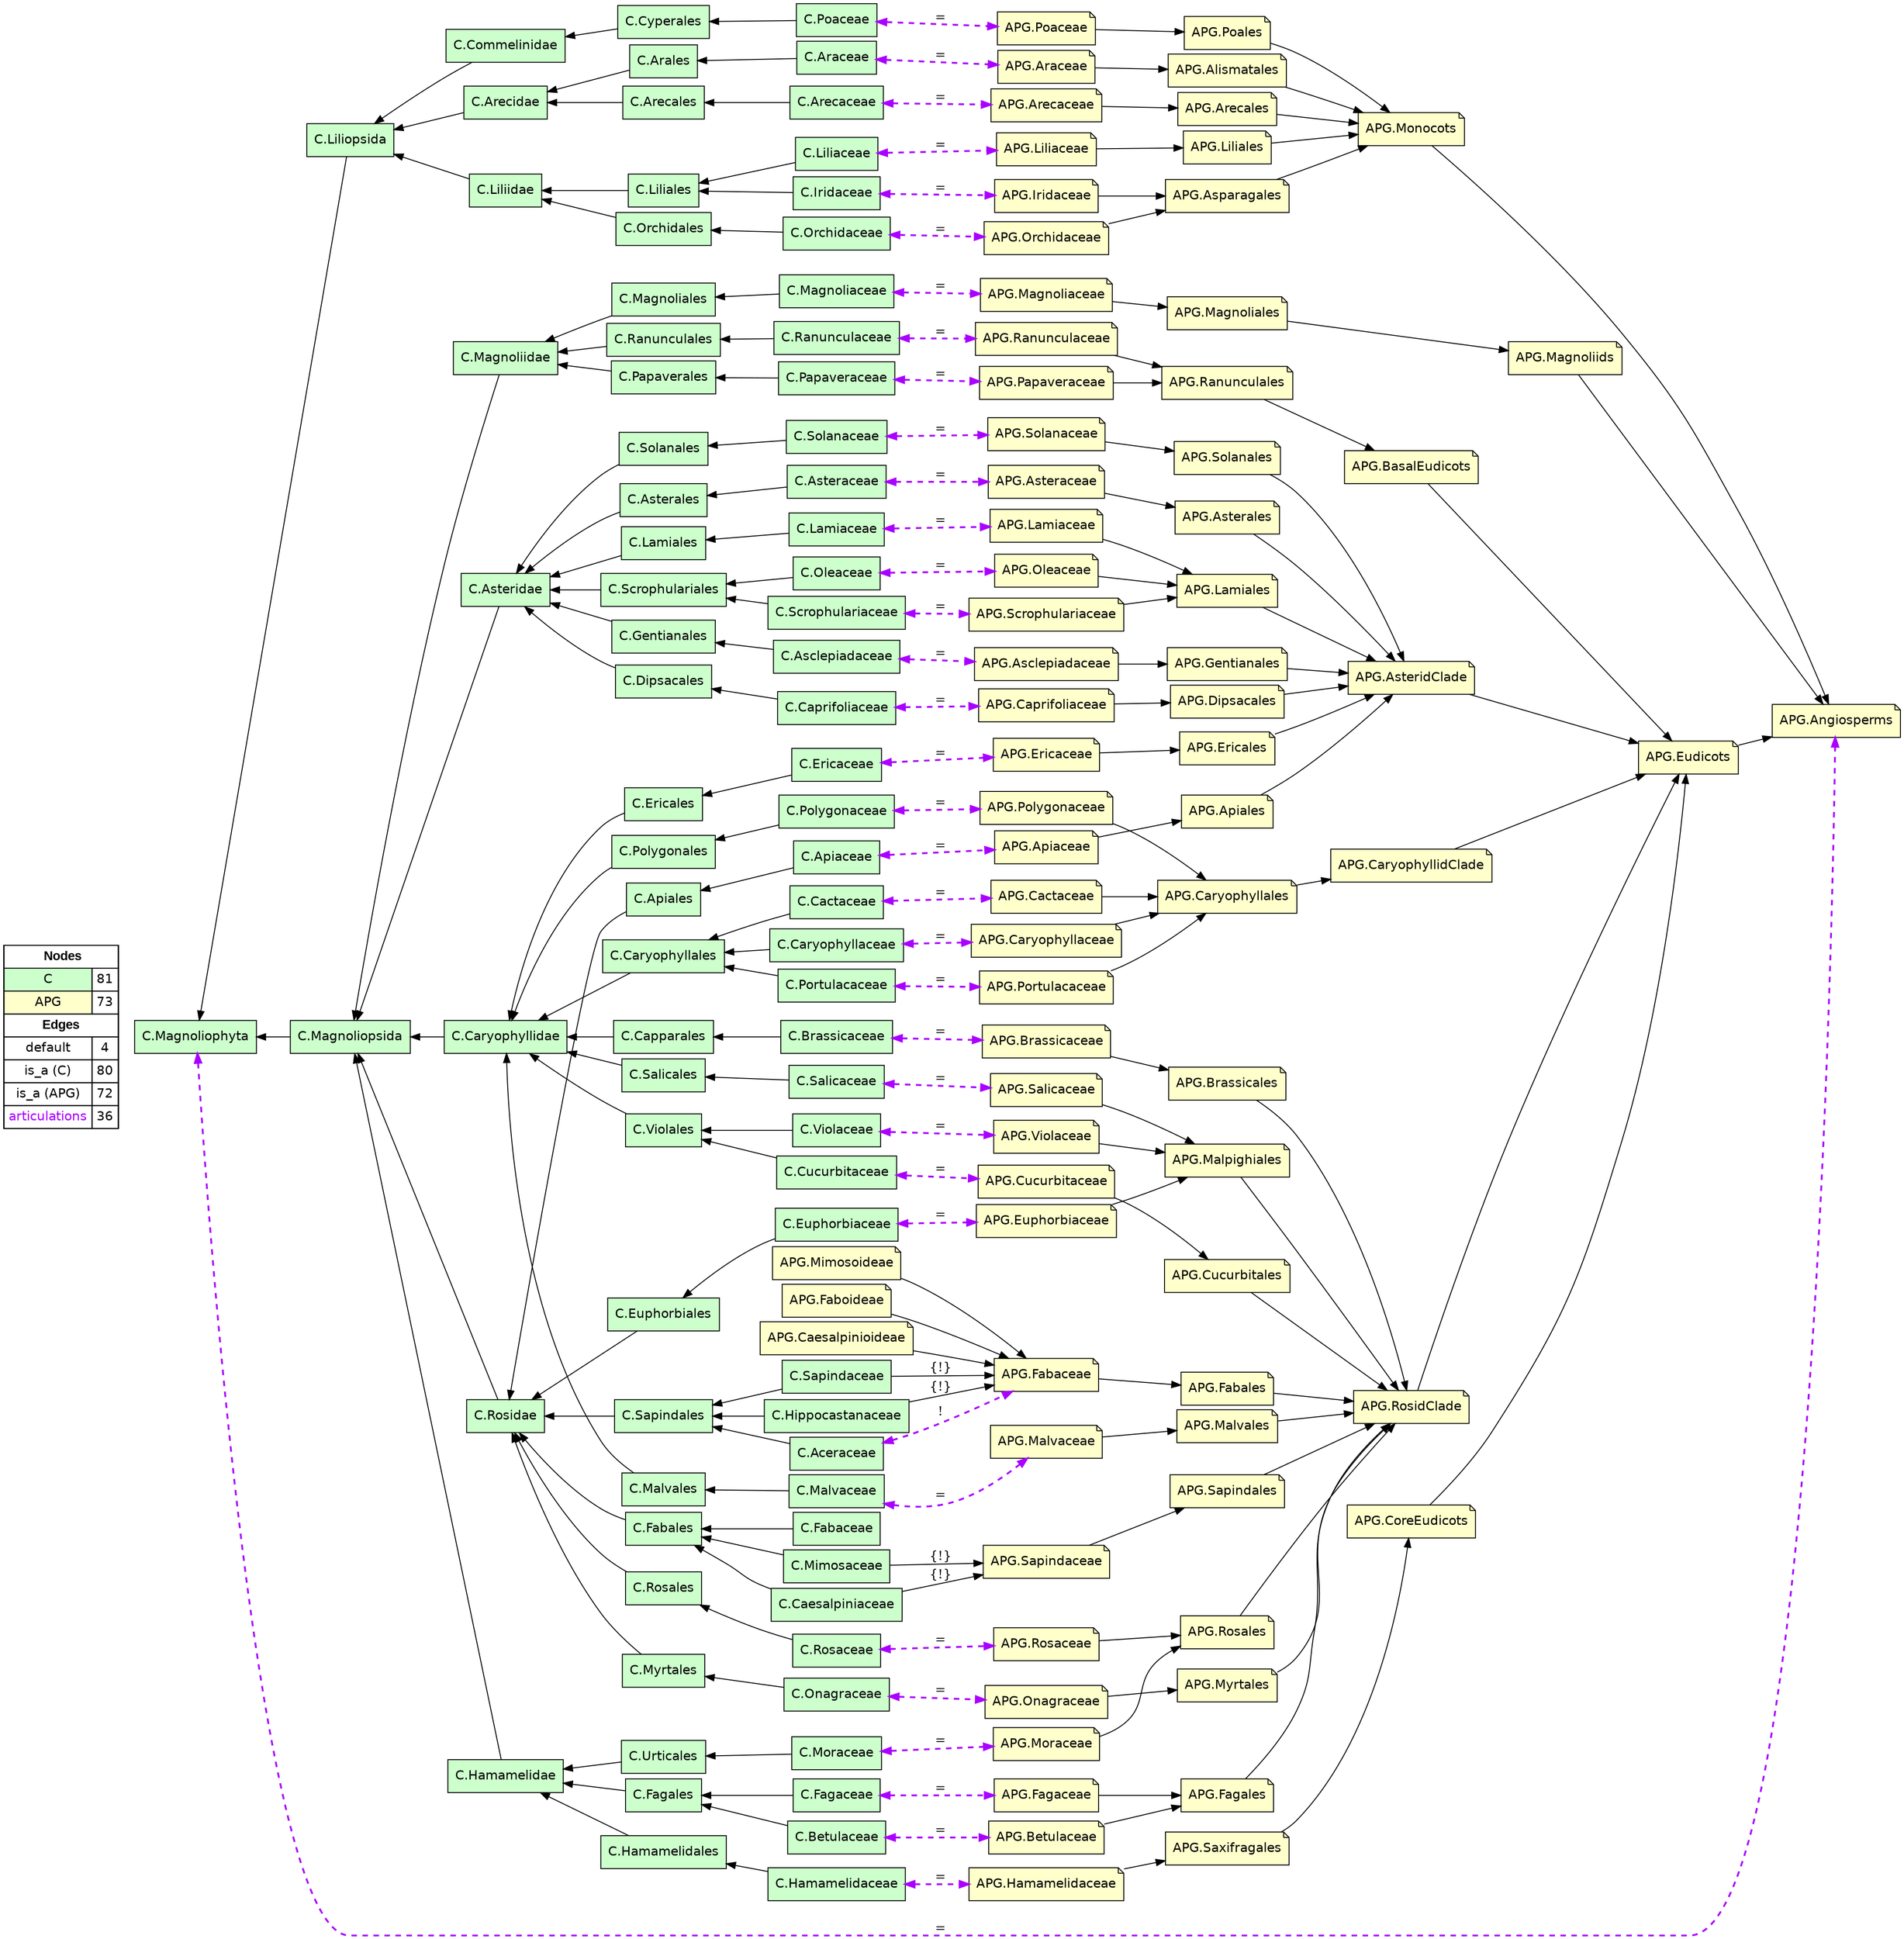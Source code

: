 digraph{
rankdir=LR
node[shape=circle style=filled fillcolor="#FFFFFF"] 
node[shape=box style=filled fillcolor="#CCFFCC" fontname="helvetica"] 
"C.Sapindales"
"C.Asclepiadaceae"
"C.Ericales"
"C.Cyperales"
"C.Euphorbiales"
"C.Iridaceae"
"C.Asteridae"
"C.Gentianales"
"C.Myrtales"
"C.Rosales"
"C.Fabales"
"C.Orchidales"
"C.Betulaceae"
"C.Liliaceae"
"C.Malvales"
"C.Asteraceae"
"C.Rosidae"
"C.Salicaceae"
"C.Hippocastanaceae"
"C.Ranunculales"
"C.Violales"
"C.Hamamelidales"
"C.Euphorbiaceae"
"C.Hamamelidae"
"C.Magnoliidae"
"C.Apiaceae"
"C.Malvaceae"
"C.Arecales"
"C.Magnoliophyta"
"C.Liliopsida"
"C.Brassicaceae"
"C.Violaceae"
"C.Capparales"
"C.Magnoliopsida"
"C.Solanaceae"
"C.Caryophyllaceae"
"C.Salicales"
"C.Liliidae"
"C.Moraceae"
"C.Dipsacales"
"C.Ericaceae"
"C.Magnoliales"
"C.Araceae"
"C.Caryophyllidae"
"C.Scrophulariales"
"C.Arales"
"C.Solanales"
"C.Magnoliaceae"
"C.Fagales"
"C.Scrophulariaceae"
"C.Rosaceae"
"C.Papaverales"
"C.Fagaceae"
"C.Arecidae"
"C.Caprifoliaceae"
"C.Cucurbitaceae"
"C.Portulacaceae"
"C.Orchidaceae"
"C.Urticales"
"C.Ranunculaceae"
"C.Polygonaceae"
"C.Caryophyllales"
"C.Papaveraceae"
"C.Apiales"
"C.Liliales"
"C.Asterales"
"C.Mimosaceae"
"C.Fabaceae"
"C.Hamamelidaceae"
"C.Onagraceae"
"C.Arecaceae"
"C.Caesalpiniaceae"
"C.Aceraceae"
"C.Polygonales"
"C.Poaceae"
"C.Commelinidae"
"C.Lamiaceae"
"C.Cactaceae"
"C.Sapindaceae"
"C.Lamiales"
"C.Oleaceae"
node[shape=circle style=filled fillcolor="#FFFFFF"] 
node[shape=note style=filled fillcolor="#FFFFCC" fontname="helvetica"] 
"APG.Gentianales"
"APG.Malvales"
"APG.Malpighiales"
"APG.Fabales"
"APG.Arecales"
"APG.Onagraceae"
"APG.Asterales"
"APG.Araceae"
"APG.Euphorbiaceae"
"APG.Myrtales"
"APG.Brassicaceae"
"APG.Rosaceae"
"APG.Asparagales"
"APG.Cucurbitales"
"APG.Malvaceae"
"APG.Cucurbitaceae"
"APG.Solanaceae"
"APG.BasalEudicots"
"APG.Papaveraceae"
"APG.Ericales"
"APG.Ericaceae"
"APG.Eudicots"
"APG.Salicaceae"
"APG.Sapindaceae"
"APG.Angiosperms"
"APG.AsteridClade"
"APG.Portulacaceae"
"APG.CaryophyllidClade"
"APG.Mimosoideae"
"APG.CoreEudicots"
"APG.Arecaceae"
"APG.Violaceae"
"APG.Liliales"
"APG.Poales"
"APG.Betulaceae"
"APG.Magnoliaceae"
"APG.Dipsacales"
"APG.Rosales"
"APG.Asteraceae"
"APG.Caryophyllaceae"
"APG.RosidClade"
"APG.Lamiaceae"
"APG.Apiales"
"APG.Ranunculales"
"APG.Orchidaceae"
"APG.Caprifoliaceae"
"APG.Iridaceae"
"APG.Saxifragales"
"APG.Apiaceae"
"APG.Oleaceae"
"APG.Solanales"
"APG.Sapindales"
"APG.Liliaceae"
"APG.Magnoliales"
"APG.Magnoliids"
"APG.Caryophyllales"
"APG.Lamiales"
"APG.Moraceae"
"APG.Fagales"
"APG.Fagaceae"
"APG.Monocots"
"APG.Faboideae"
"APG.Caesalpinioideae"
"APG.Asclepiadaceae"
"APG.Cactaceae"
"APG.Scrophulariaceae"
"APG.Fabaceae"
"APG.Brassicales"
"APG.Ranunculaceae"
"APG.Polygonaceae"
"APG.Poaceae"
"APG.Hamamelidaceae"
"APG.Alismatales"
edge[style=solid color="#000000" constraint=true penwidth=1 dir=forward]
edge[style=solid color="#000000" constraint=true penwidth=1 dir=forward]
"C.Mimosaceae" -> "APG.Sapindaceae" [label="{!}"]
"C.Hippocastanaceae" -> "APG.Fabaceae" [label="{!}"]
"C.Caesalpiniaceae" -> "APG.Sapindaceae" [label="{!}"]
"C.Sapindaceae" -> "APG.Fabaceae" [label="{!}"]
edge[style=solid color="#000000" constraint=true penwidth=1 dir=forward]
edge[style=solid color="#000000" constraint=true penwidth=1 dir=forward]
"C.Malvales" -> "C.Malvaceae" [dir=back]
"C.Scrophulariales" -> "C.Scrophulariaceae" [dir=back]
"C.Violales" -> "C.Cucurbitaceae" [dir=back]
"C.Ranunculales" -> "C.Ranunculaceae" [dir=back]
"C.Caryophyllidae" -> "C.Ericales" [dir=back]
"C.Liliales" -> "C.Iridaceae" [dir=back]
"C.Caryophyllidae" -> "C.Caryophyllales" [dir=back]
"C.Hamamelidales" -> "C.Hamamelidaceae" [dir=back]
"C.Papaverales" -> "C.Papaveraceae" [dir=back]
"C.Magnoliidae" -> "C.Magnoliales" [dir=back]
"C.Magnoliopsida" -> "C.Rosidae" [dir=back]
"C.Sapindales" -> "C.Aceraceae" [dir=back]
"C.Asteridae" -> "C.Scrophulariales" [dir=back]
"C.Rosales" -> "C.Rosaceae" [dir=back]
"C.Cyperales" -> "C.Poaceae" [dir=back]
"C.Liliidae" -> "C.Liliales" [dir=back]
"C.Arecidae" -> "C.Arales" [dir=back]
"C.Rosidae" -> "C.Myrtales" [dir=back]
"C.Dipsacales" -> "C.Caprifoliaceae" [dir=back]
"C.Rosidae" -> "C.Rosales" [dir=back]
"C.Caryophyllales" -> "C.Cactaceae" [dir=back]
"C.Myrtales" -> "C.Onagraceae" [dir=back]
"C.Arales" -> "C.Araceae" [dir=back]
"C.Salicales" -> "C.Salicaceae" [dir=back]
"C.Caryophyllidae" -> "C.Polygonales" [dir=back]
"C.Liliopsida" -> "C.Arecidae" [dir=back]
"C.Magnoliophyta" -> "C.Magnoliopsida" [dir=back]
"C.Hamamelidae" -> "C.Hamamelidales" [dir=back]
"C.Gentianales" -> "C.Asclepiadaceae" [dir=back]
"C.Rosidae" -> "C.Apiales" [dir=back]
"C.Magnoliopsida" -> "C.Caryophyllidae" [dir=back]
"C.Rosidae" -> "C.Euphorbiales" [dir=back]
"C.Fabales" -> "C.Mimosaceae" [dir=back]
"C.Magnoliales" -> "C.Magnoliaceae" [dir=back]
"C.Violales" -> "C.Violaceae" [dir=back]
"C.Arecales" -> "C.Arecaceae" [dir=back]
"C.Caryophyllidae" -> "C.Salicales" [dir=back]
"C.Liliopsida" -> "C.Commelinidae" [dir=back]
"C.Ericales" -> "C.Ericaceae" [dir=back]
"C.Magnoliopsida" -> "C.Asteridae" [dir=back]
"C.Asteridae" -> "C.Asterales" [dir=back]
"C.Caryophyllidae" -> "C.Malvales" [dir=back]
"C.Magnoliidae" -> "C.Papaverales" [dir=back]
"C.Liliopsida" -> "C.Liliidae" [dir=back]
"C.Rosidae" -> "C.Sapindales" [dir=back]
"C.Lamiales" -> "C.Lamiaceae" [dir=back]
"C.Magnoliopsida" -> "C.Hamamelidae" [dir=back]
"C.Caryophyllales" -> "C.Portulacaceae" [dir=back]
"C.Liliales" -> "C.Liliaceae" [dir=back]
"C.Caryophyllales" -> "C.Caryophyllaceae" [dir=back]
"C.Fagales" -> "C.Betulaceae" [dir=back]
"C.Asteridae" -> "C.Dipsacales" [dir=back]
"C.Apiales" -> "C.Apiaceae" [dir=back]
"C.Hamamelidae" -> "C.Urticales" [dir=back]
"C.Polygonales" -> "C.Polygonaceae" [dir=back]
"C.Solanales" -> "C.Solanaceae" [dir=back]
"C.Caryophyllidae" -> "C.Capparales" [dir=back]
"C.Rosidae" -> "C.Fabales" [dir=back]
"C.Liliidae" -> "C.Orchidales" [dir=back]
"C.Asteridae" -> "C.Gentianales" [dir=back]
"C.Asteridae" -> "C.Solanales" [dir=back]
"C.Urticales" -> "C.Moraceae" [dir=back]
"C.Magnoliidae" -> "C.Ranunculales" [dir=back]
"C.Fagales" -> "C.Fagaceae" [dir=back]
"C.Asteridae" -> "C.Lamiales" [dir=back]
"C.Orchidales" -> "C.Orchidaceae" [dir=back]
"C.Sapindales" -> "C.Hippocastanaceae" [dir=back]
"C.Asterales" -> "C.Asteraceae" [dir=back]
"C.Hamamelidae" -> "C.Fagales" [dir=back]
"C.Euphorbiales" -> "C.Euphorbiaceae" [dir=back]
"C.Scrophulariales" -> "C.Oleaceae" [dir=back]
"C.Fabales" -> "C.Fabaceae" [dir=back]
"C.Capparales" -> "C.Brassicaceae" [dir=back]
"C.Magnoliopsida" -> "C.Magnoliidae" [dir=back]
"C.Fabales" -> "C.Caesalpiniaceae" [dir=back]
"C.Arecidae" -> "C.Arecales" [dir=back]
"C.Sapindales" -> "C.Sapindaceae" [dir=back]
"C.Caryophyllidae" -> "C.Violales" [dir=back]
"C.Magnoliophyta" -> "C.Liliopsida" [dir=back]
"C.Commelinidae" -> "C.Cyperales" [dir=back]
edge[style=solid color="#000000" constraint=true penwidth=1 dir=forward]
edge[style=solid color="#000000" constraint=true penwidth=1 dir=forward]
"APG.Ranunculales" -> "APG.BasalEudicots"
"APG.Fabales" -> "APG.RosidClade"
"APG.Fagaceae" -> "APG.Fagales"
"APG.Violaceae" -> "APG.Malpighiales"
"APG.Cactaceae" -> "APG.Caryophyllales"
"APG.Asclepiadaceae" -> "APG.Gentianales"
"APG.Betulaceae" -> "APG.Fagales"
"APG.Onagraceae" -> "APG.Myrtales"
"APG.AsteridClade" -> "APG.Eudicots"
"APG.CoreEudicots" -> "APG.Eudicots"
"APG.Poales" -> "APG.Monocots"
"APG.Euphorbiaceae" -> "APG.Malpighiales"
"APG.Sapindaceae" -> "APG.Sapindales"
"APG.Araceae" -> "APG.Alismatales"
"APG.Apiales" -> "APG.AsteridClade"
"APG.Malvaceae" -> "APG.Malvales"
"APG.Asterales" -> "APG.AsteridClade"
"APG.Fagales" -> "APG.RosidClade"
"APG.Ranunculaceae" -> "APG.Ranunculales"
"APG.Malvales" -> "APG.RosidClade"
"APG.Cucurbitales" -> "APG.RosidClade"
"APG.Solanaceae" -> "APG.Solanales"
"APG.Cucurbitaceae" -> "APG.Cucurbitales"
"APG.Arecales" -> "APG.Monocots"
"APG.Liliales" -> "APG.Monocots"
"APG.RosidClade" -> "APG.Eudicots"
"APG.Arecaceae" -> "APG.Arecales"
"APG.CaryophyllidClade" -> "APG.Eudicots"
"APG.Lamiales" -> "APG.AsteridClade"
"APG.Malpighiales" -> "APG.RosidClade"
"APG.Ericales" -> "APG.AsteridClade"
"APG.Lamiaceae" -> "APG.Lamiales"
"APG.Asparagales" -> "APG.Monocots"
"APG.Asteraceae" -> "APG.Asterales"
"APG.Brassicales" -> "APG.RosidClade"
"APG.Dipsacales" -> "APG.AsteridClade"
"APG.Mimosoideae" -> "APG.Fabaceae"
"APG.Portulacaceae" -> "APG.Caryophyllales"
"APG.Alismatales" -> "APG.Monocots"
"APG.Caryophyllaceae" -> "APG.Caryophyllales"
"APG.Papaveraceae" -> "APG.Ranunculales"
"APG.Sapindales" -> "APG.RosidClade"
"APG.Monocots" -> "APG.Angiosperms"
"APG.Faboideae" -> "APG.Fabaceae"
"APG.BasalEudicots" -> "APG.Eudicots"
"APG.Magnoliales" -> "APG.Magnoliids"
"APG.Gentianales" -> "APG.AsteridClade"
"APG.Rosales" -> "APG.RosidClade"
"APG.Magnoliids" -> "APG.Angiosperms"
"APG.Apiaceae" -> "APG.Apiales"
"APG.Liliaceae" -> "APG.Liliales"
"APG.Caryophyllales" -> "APG.CaryophyllidClade"
"APG.Poaceae" -> "APG.Poales"
"APG.Rosaceae" -> "APG.Rosales"
"APG.Salicaceae" -> "APG.Malpighiales"
"APG.Orchidaceae" -> "APG.Asparagales"
"APG.Hamamelidaceae" -> "APG.Saxifragales"
"APG.Ericaceae" -> "APG.Ericales"
"APG.Oleaceae" -> "APG.Lamiales"
"APG.Scrophulariaceae" -> "APG.Lamiales"
"APG.Caesalpinioideae" -> "APG.Fabaceae"
"APG.Brassicaceae" -> "APG.Brassicales"
"APG.Myrtales" -> "APG.RosidClade"
"APG.Iridaceae" -> "APG.Asparagales"
"APG.Caprifoliaceae" -> "APG.Dipsacales"
"APG.Fabaceae" -> "APG.Fabales"
"APG.Polygonaceae" -> "APG.Caryophyllales"
"APG.Eudicots" -> "APG.Angiosperms"
"APG.Magnoliaceae" -> "APG.Magnoliales"
"APG.Saxifragales" -> "APG.CoreEudicots"
"APG.Solanales" -> "APG.AsteridClade"
"APG.Moraceae" -> "APG.Rosales"
edge[style=solid color="#000000" constraint=true penwidth=1 dir=forward]
edge[style=dashed color="#AA00FF" constraint=true penwidth=2 dir=both]
"C.Hamamelidaceae" -> "APG.Hamamelidaceae" [label="="]
"C.Apiaceae" -> "APG.Apiaceae" [label="="]
"C.Asteraceae" -> "APG.Asteraceae" [label="="]
"C.Rosaceae" -> "APG.Rosaceae" [label="="]
"C.Poaceae" -> "APG.Poaceae" [label="="]
"C.Ranunculaceae" -> "APG.Ranunculaceae" [label="="]
"C.Iridaceae" -> "APG.Iridaceae" [label="="]
"C.Scrophulariaceae" -> "APG.Scrophulariaceae" [label="="]
"C.Onagraceae" -> "APG.Onagraceae" [label="="]
"C.Salicaceae" -> "APG.Salicaceae" [label="="]
"C.Asclepiadaceae" -> "APG.Asclepiadaceae" [label="="]
"C.Euphorbiaceae" -> "APG.Euphorbiaceae" [label="="]
"C.Violaceae" -> "APG.Violaceae" [label="="]
"C.Orchidaceae" -> "APG.Orchidaceae" [label="="]
"C.Caryophyllaceae" -> "APG.Caryophyllaceae" [label="="]
"C.Aceraceae" -> "APG.Fabaceae" [label="!"]
"C.Magnoliophyta" -> "APG.Angiosperms" [label="="]
"C.Moraceae" -> "APG.Moraceae" [label="="]
"C.Fagaceae" -> "APG.Fagaceae" [label="="]
"C.Arecaceae" -> "APG.Arecaceae" [label="="]
"C.Cucurbitaceae" -> "APG.Cucurbitaceae" [label="="]
"C.Magnoliaceae" -> "APG.Magnoliaceae" [label="="]
"C.Papaveraceae" -> "APG.Papaveraceae" [label="="]
"C.Brassicaceae" -> "APG.Brassicaceae" [label="="]
"C.Portulacaceae" -> "APG.Portulacaceae" [label="="]
"C.Polygonaceae" -> "APG.Polygonaceae" [label="="]
"C.Solanaceae" -> "APG.Solanaceae" [label="="]
"C.Araceae" -> "APG.Araceae" [label="="]
"C.Cactaceae" -> "APG.Cactaceae" [label="="]
"C.Caprifoliaceae" -> "APG.Caprifoliaceae" [label="="]
"C.Lamiaceae" -> "APG.Lamiaceae" [label="="]
"C.Oleaceae" -> "APG.Oleaceae" [label="="]
"C.Betulaceae" -> "APG.Betulaceae" [label="="]
"C.Ericaceae" -> "APG.Ericaceae" [label="="]
"C.Malvaceae" -> "APG.Malvaceae" [label="="]
"C.Liliaceae" -> "APG.Liliaceae" [label="="]
node[shape=box] 
{rank=source Legend [fillcolor= white margin=0 label=< 
 <TABLE BORDER="0" CELLBORDER="1" CELLSPACING="0" CELLPADDING="4"> 
<TR> <TD COLSPAN="2"><font face="Arial Black"> Nodes</font></TD> </TR> 
<TR> 
 <TD bgcolor="#CCFFCC" fontname="helvetica">C</TD> 
 <TD>81</TD> 
 </TR> 
<TR> 
 <TD bgcolor="#FFFFCC" fontname="helvetica">APG</TD> 
 <TD>73</TD> 
 </TR> 
<TR> <TD COLSPAN="2"><font face = "Arial Black"> Edges </font></TD> </TR> 
<TR> 
 <TD><font color ="#000000">default</font></TD><TD>4</TD>
</TR>
<TR> 
 <TD><font color ="#000000">is_a (C)</font></TD><TD>80</TD>
</TR>
<TR> 
 <TD><font color ="#000000">is_a (APG)</font></TD><TD>72</TD>
</TR>
<TR> 
 <TD><font color ="#AA00FF">articulations</font></TD><TD>36</TD>
</TR>
</TABLE> 
 >] } 
}
